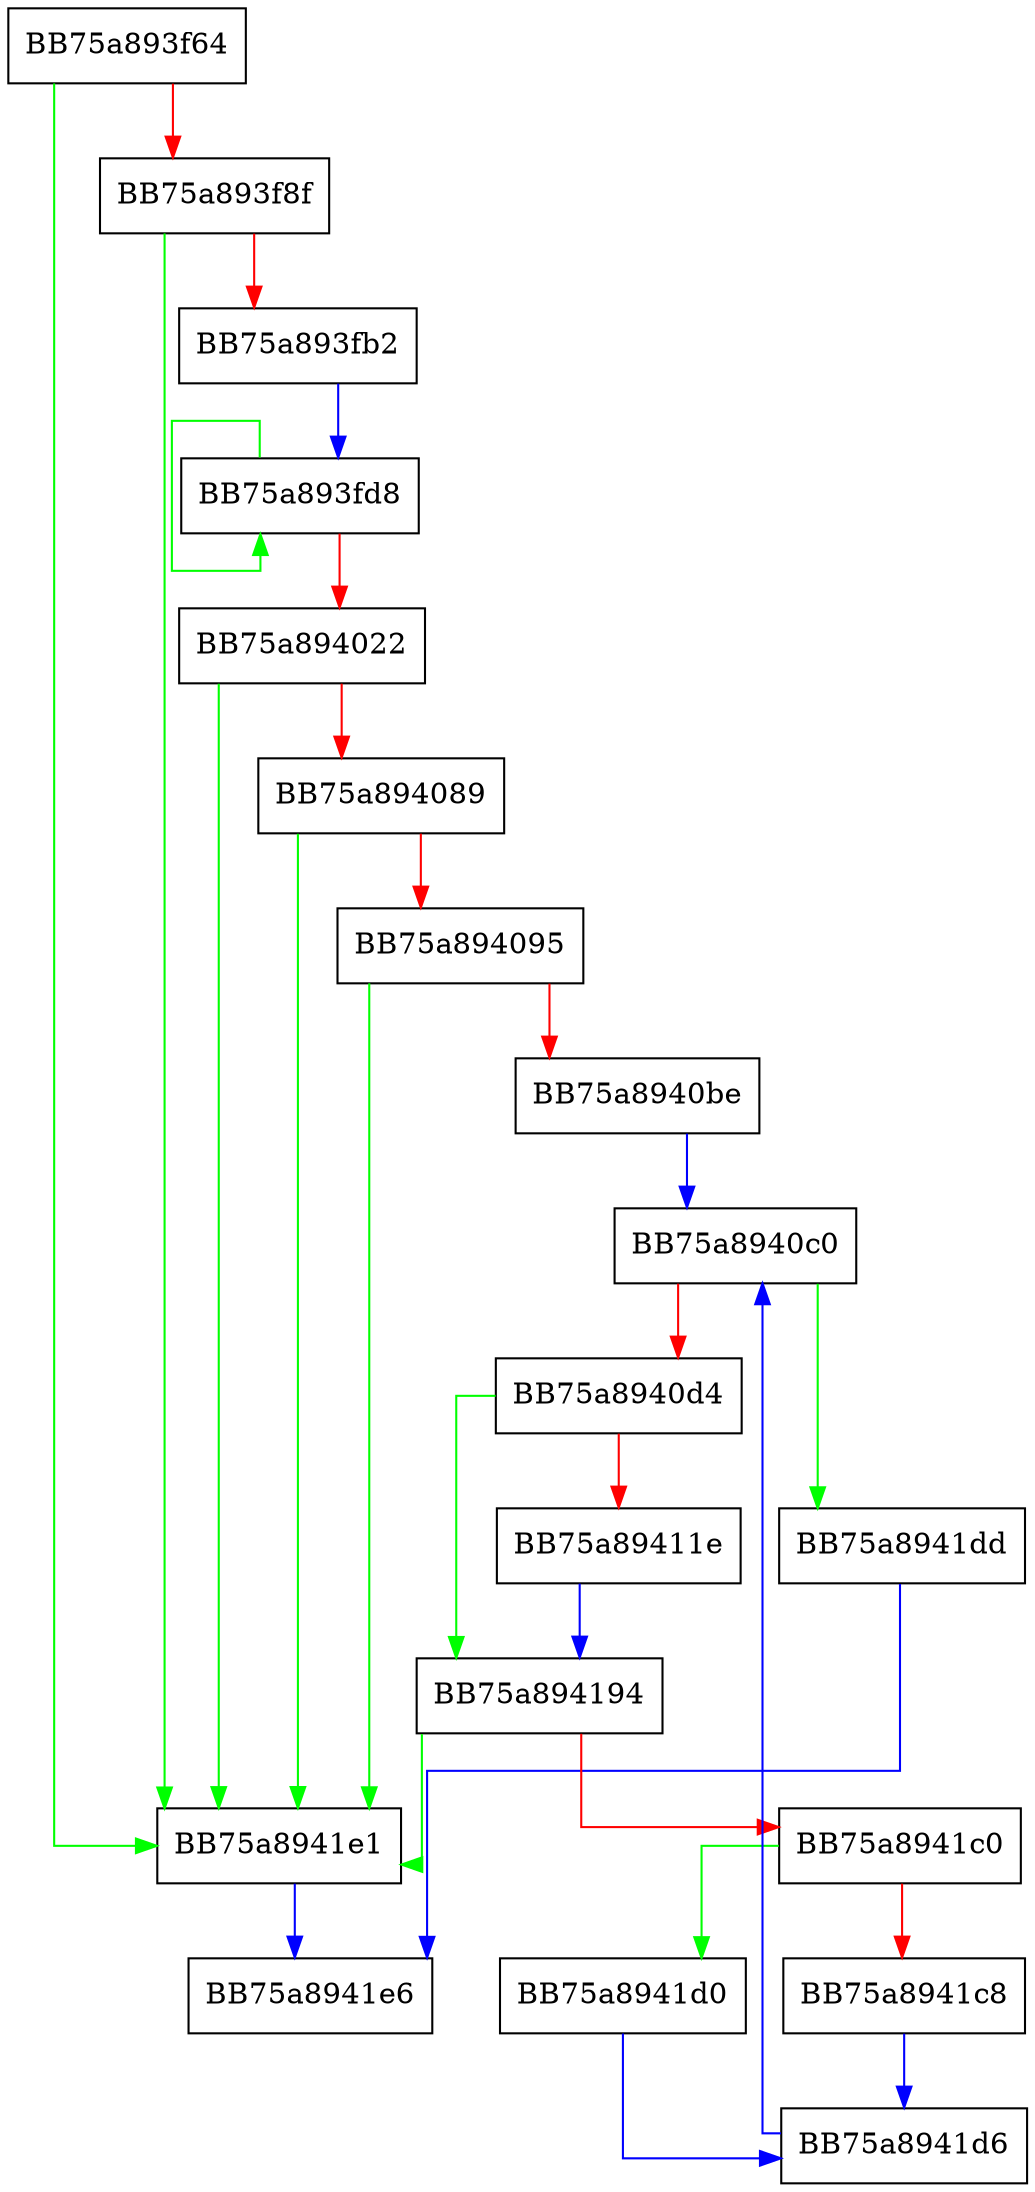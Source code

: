 digraph AddThreatToStored {
  node [shape="box"];
  graph [splines=ortho];
  BB75a893f64 -> BB75a8941e1 [color="green"];
  BB75a893f64 -> BB75a893f8f [color="red"];
  BB75a893f8f -> BB75a8941e1 [color="green"];
  BB75a893f8f -> BB75a893fb2 [color="red"];
  BB75a893fb2 -> BB75a893fd8 [color="blue"];
  BB75a893fd8 -> BB75a893fd8 [color="green"];
  BB75a893fd8 -> BB75a894022 [color="red"];
  BB75a894022 -> BB75a8941e1 [color="green"];
  BB75a894022 -> BB75a894089 [color="red"];
  BB75a894089 -> BB75a8941e1 [color="green"];
  BB75a894089 -> BB75a894095 [color="red"];
  BB75a894095 -> BB75a8941e1 [color="green"];
  BB75a894095 -> BB75a8940be [color="red"];
  BB75a8940be -> BB75a8940c0 [color="blue"];
  BB75a8940c0 -> BB75a8941dd [color="green"];
  BB75a8940c0 -> BB75a8940d4 [color="red"];
  BB75a8940d4 -> BB75a894194 [color="green"];
  BB75a8940d4 -> BB75a89411e [color="red"];
  BB75a89411e -> BB75a894194 [color="blue"];
  BB75a894194 -> BB75a8941e1 [color="green"];
  BB75a894194 -> BB75a8941c0 [color="red"];
  BB75a8941c0 -> BB75a8941d0 [color="green"];
  BB75a8941c0 -> BB75a8941c8 [color="red"];
  BB75a8941c8 -> BB75a8941d6 [color="blue"];
  BB75a8941d0 -> BB75a8941d6 [color="blue"];
  BB75a8941d6 -> BB75a8940c0 [color="blue"];
  BB75a8941dd -> BB75a8941e6 [color="blue"];
  BB75a8941e1 -> BB75a8941e6 [color="blue"];
}